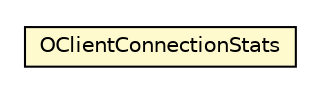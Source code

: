 #!/usr/local/bin/dot
#
# Class diagram 
# Generated by UMLGraph version R5_6-24-gf6e263 (http://www.umlgraph.org/)
#

digraph G {
	edge [fontname="Helvetica",fontsize=10,labelfontname="Helvetica",labelfontsize=10];
	node [fontname="Helvetica",fontsize=10,shape=plaintext];
	nodesep=0.25;
	ranksep=0.5;
	// com.orientechnologies.orient.server.OClientConnectionStats
	c887635 [label=<<table title="com.orientechnologies.orient.server.OClientConnectionStats" border="0" cellborder="1" cellspacing="0" cellpadding="2" port="p" bgcolor="lemonChiffon" href="./OClientConnectionStats.html">
		<tr><td><table border="0" cellspacing="0" cellpadding="1">
<tr><td align="center" balign="center"> OClientConnectionStats </td></tr>
		</table></td></tr>
		</table>>, URL="./OClientConnectionStats.html", fontname="Helvetica", fontcolor="black", fontsize=10.0];
}

